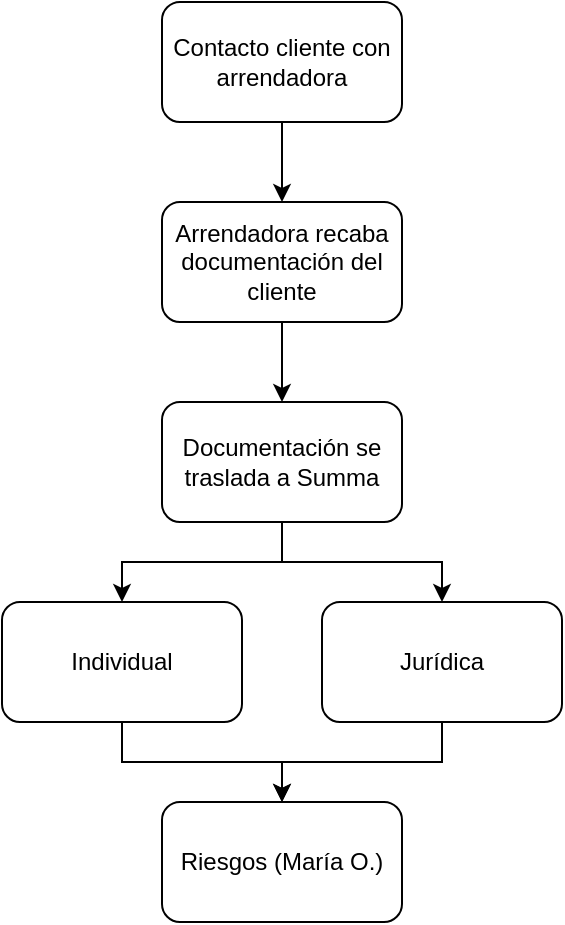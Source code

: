 <mxfile version="17.4.0" type="github">
  <diagram id="z8fUBfOabGOkTEecKIYW" name="Page-1">
    <mxGraphModel dx="868" dy="520" grid="1" gridSize="10" guides="1" tooltips="1" connect="1" arrows="1" fold="1" page="1" pageScale="1" pageWidth="827" pageHeight="1169" math="0" shadow="0">
      <root>
        <mxCell id="0" />
        <mxCell id="1" parent="0" />
        <mxCell id="1-H_bIq3a8al5lrHteVI-2" style="edgeStyle=orthogonalEdgeStyle;rounded=0;orthogonalLoop=1;jettySize=auto;html=1;entryX=0.5;entryY=0;entryDx=0;entryDy=0;exitX=0.5;exitY=1;exitDx=0;exitDy=0;" parent="1" source="1-H_bIq3a8al5lrHteVI-5" target="_oelreiNcYr4ekF7kroy-1" edge="1">
          <mxGeometry relative="1" as="geometry">
            <mxPoint x="400" y="180" as="targetPoint" />
            <mxPoint x="400" y="200" as="sourcePoint" />
          </mxGeometry>
        </mxCell>
        <mxCell id="1-H_bIq3a8al5lrHteVI-5" value="Contacto cliente con arrendadora" style="rounded=1;whiteSpace=wrap;html=1;" parent="1" vertex="1">
          <mxGeometry x="340" y="40" width="120" height="60" as="geometry" />
        </mxCell>
        <mxCell id="_oelreiNcYr4ekF7kroy-3" value="" style="edgeStyle=orthogonalEdgeStyle;rounded=0;orthogonalLoop=1;jettySize=auto;html=1;" edge="1" parent="1" source="_oelreiNcYr4ekF7kroy-1" target="_oelreiNcYr4ekF7kroy-2">
          <mxGeometry relative="1" as="geometry" />
        </mxCell>
        <mxCell id="_oelreiNcYr4ekF7kroy-1" value="Arrendadora recaba documentación del cliente" style="rounded=1;whiteSpace=wrap;html=1;" vertex="1" parent="1">
          <mxGeometry x="340" y="140" width="120" height="60" as="geometry" />
        </mxCell>
        <mxCell id="_oelreiNcYr4ekF7kroy-7" value="" style="edgeStyle=orthogonalEdgeStyle;rounded=0;orthogonalLoop=1;jettySize=auto;html=1;" edge="1" parent="1" source="_oelreiNcYr4ekF7kroy-2" target="_oelreiNcYr4ekF7kroy-6">
          <mxGeometry relative="1" as="geometry" />
        </mxCell>
        <mxCell id="_oelreiNcYr4ekF7kroy-9" value="" style="edgeStyle=orthogonalEdgeStyle;rounded=0;orthogonalLoop=1;jettySize=auto;html=1;" edge="1" parent="1" source="_oelreiNcYr4ekF7kroy-2" target="_oelreiNcYr4ekF7kroy-8">
          <mxGeometry relative="1" as="geometry" />
        </mxCell>
        <mxCell id="_oelreiNcYr4ekF7kroy-2" value="Documentación se traslada a Summa" style="whiteSpace=wrap;html=1;rounded=1;" vertex="1" parent="1">
          <mxGeometry x="340" y="240" width="120" height="60" as="geometry" />
        </mxCell>
        <mxCell id="_oelreiNcYr4ekF7kroy-12" value="" style="edgeStyle=orthogonalEdgeStyle;rounded=0;orthogonalLoop=1;jettySize=auto;html=1;" edge="1" parent="1" source="_oelreiNcYr4ekF7kroy-6" target="_oelreiNcYr4ekF7kroy-11">
          <mxGeometry relative="1" as="geometry" />
        </mxCell>
        <mxCell id="_oelreiNcYr4ekF7kroy-6" value="Individual" style="whiteSpace=wrap;html=1;rounded=1;" vertex="1" parent="1">
          <mxGeometry x="260" y="340" width="120" height="60" as="geometry" />
        </mxCell>
        <mxCell id="_oelreiNcYr4ekF7kroy-13" style="edgeStyle=orthogonalEdgeStyle;rounded=0;orthogonalLoop=1;jettySize=auto;html=1;" edge="1" parent="1" source="_oelreiNcYr4ekF7kroy-8" target="_oelreiNcYr4ekF7kroy-11">
          <mxGeometry relative="1" as="geometry" />
        </mxCell>
        <mxCell id="_oelreiNcYr4ekF7kroy-8" value="Jurídica" style="whiteSpace=wrap;html=1;rounded=1;" vertex="1" parent="1">
          <mxGeometry x="420" y="340" width="120" height="60" as="geometry" />
        </mxCell>
        <mxCell id="_oelreiNcYr4ekF7kroy-11" value="Riesgos (María O.)" style="whiteSpace=wrap;html=1;rounded=1;" vertex="1" parent="1">
          <mxGeometry x="340" y="440" width="120" height="60" as="geometry" />
        </mxCell>
      </root>
    </mxGraphModel>
  </diagram>
</mxfile>
